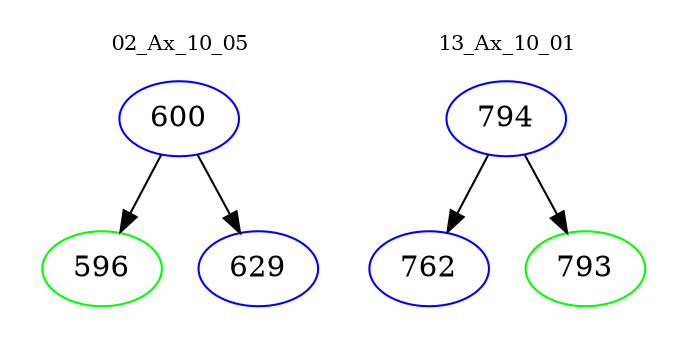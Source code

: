 digraph{
subgraph cluster_0 {
color = white
label = "02_Ax_10_05";
fontsize=10;
T0_600 [label="600", color="blue"]
T0_600 -> T0_596 [color="black"]
T0_596 [label="596", color="green"]
T0_600 -> T0_629 [color="black"]
T0_629 [label="629", color="blue"]
}
subgraph cluster_1 {
color = white
label = "13_Ax_10_01";
fontsize=10;
T1_794 [label="794", color="blue"]
T1_794 -> T1_762 [color="black"]
T1_762 [label="762", color="blue"]
T1_794 -> T1_793 [color="black"]
T1_793 [label="793", color="green"]
}
}
